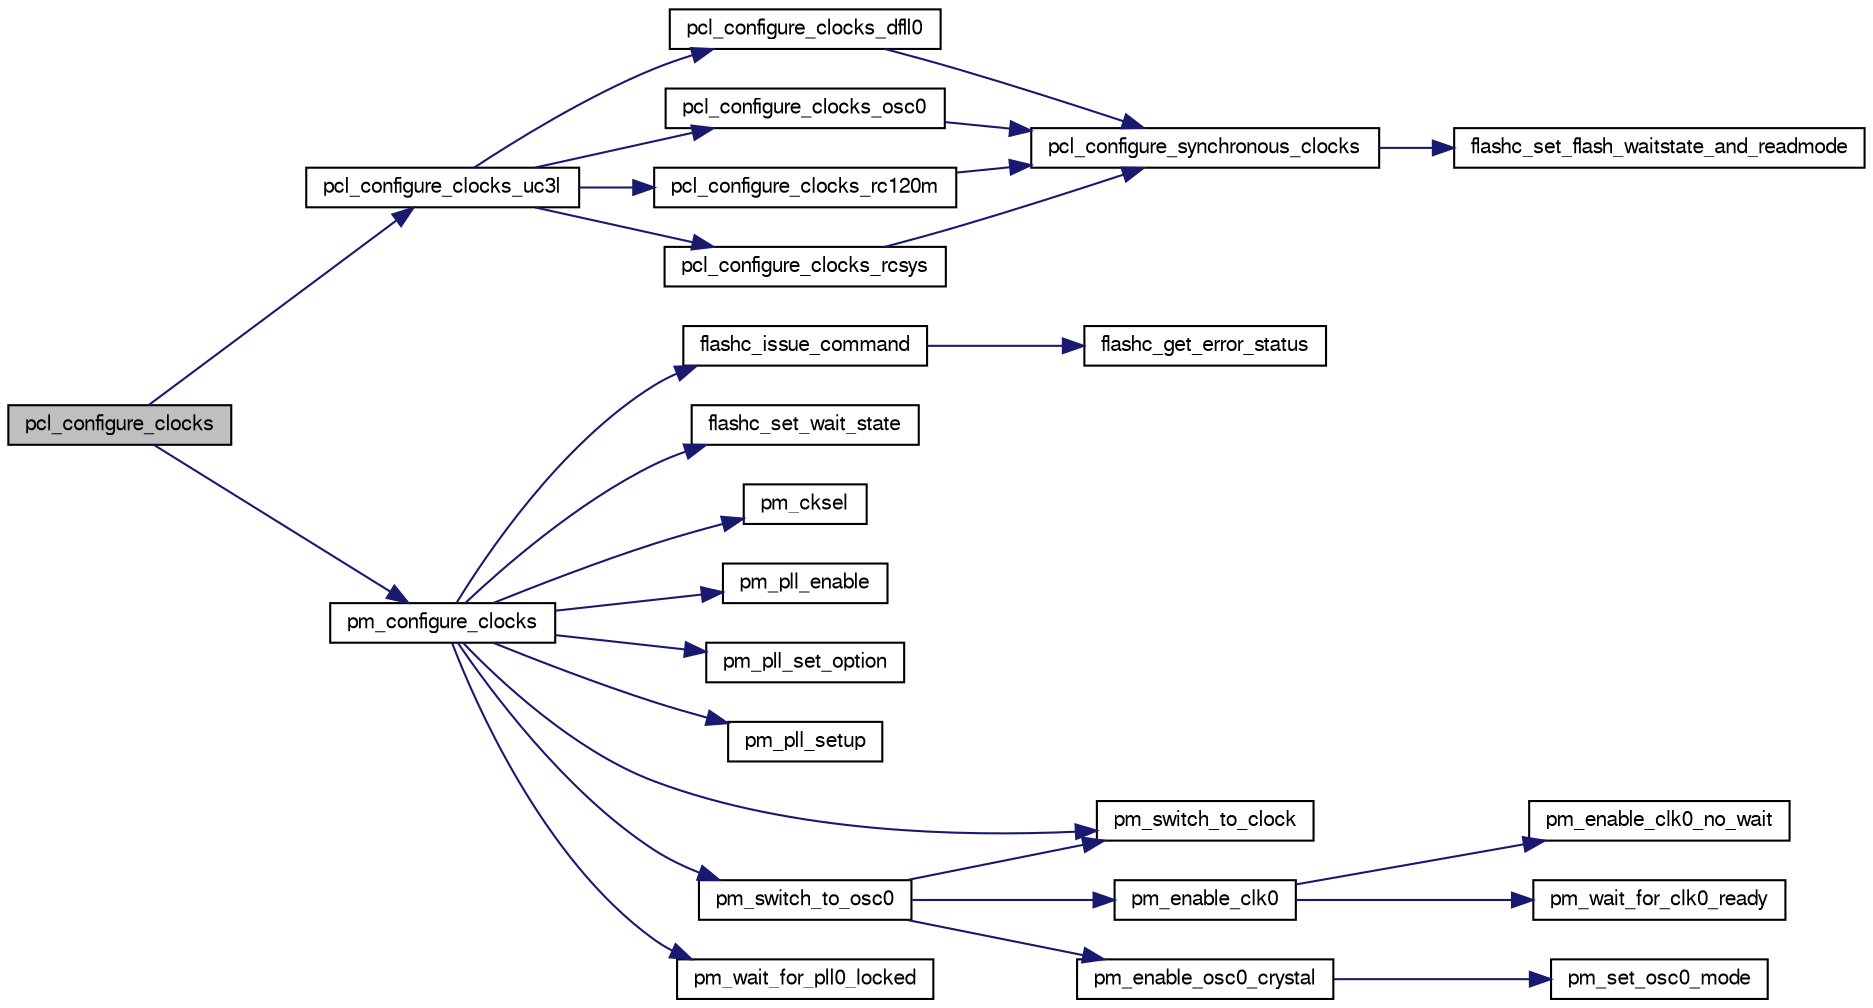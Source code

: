 digraph G
{
  edge [fontname="FreeSans",fontsize="10",labelfontname="FreeSans",labelfontsize="10"];
  node [fontname="FreeSans",fontsize="10",shape=record];
  rankdir=LR;
  Node1 [label="pcl_configure_clocks",height=0.2,width=0.4,color="black", fillcolor="grey75", style="filled" fontcolor="black"];
  Node1 -> Node2 [color="midnightblue",fontsize="10",style="solid",fontname="FreeSans"];
  Node2 [label="pcl_configure_clocks_uc3l",height=0.2,width=0.4,color="black", fillcolor="white", style="filled",URL="$power__clocks__lib_8c.html#a45086dd1cdcb50840fd4058daaee915d"];
  Node2 -> Node3 [color="midnightblue",fontsize="10",style="solid",fontname="FreeSans"];
  Node3 [label="pcl_configure_clocks_dfll0",height=0.2,width=0.4,color="black", fillcolor="white", style="filled",URL="$group__group__avr32__drivers__pm__power__clocks__lib.html#ga8528af6e455a48f6d7b134bbd51d5840",tooltip="Automatically configure the CPU, PBA, PBB, and HSB clocks using the DFLL0 as main source clock..."];
  Node3 -> Node4 [color="midnightblue",fontsize="10",style="solid",fontname="FreeSans"];
  Node4 [label="pcl_configure_synchronous_clocks",height=0.2,width=0.4,color="black", fillcolor="white", style="filled",URL="$power__clocks__lib_8c.html#a92e75eae7678315865429a64f7562644",tooltip="Device-specific implementation."];
  Node4 -> Node5 [color="midnightblue",fontsize="10",style="solid",fontname="FreeSans"];
  Node5 [label="flashc_set_flash_waitstate_and_readmode",height=0.2,width=0.4,color="black", fillcolor="white", style="filled",URL="$group__group__avr32__drivers__flashc.html#gaa943e0ec113449ecf316740b45426880",tooltip="Depednding to the CPU frequency, set the wait states of flash read accesses and enable or disable the..."];
  Node2 -> Node6 [color="midnightblue",fontsize="10",style="solid",fontname="FreeSans"];
  Node6 [label="pcl_configure_clocks_osc0",height=0.2,width=0.4,color="black", fillcolor="white", style="filled",URL="$group__group__avr32__drivers__pm__power__clocks__lib.html#ga4ff3149ebc8bf3064e77dc4b158aafad",tooltip="Automatically configure the CPU, PBA, PBB, and HSB clocks using the OSC0 osc as main source clock..."];
  Node6 -> Node4 [color="midnightblue",fontsize="10",style="solid",fontname="FreeSans"];
  Node2 -> Node7 [color="midnightblue",fontsize="10",style="solid",fontname="FreeSans"];
  Node7 [label="pcl_configure_clocks_rc120m",height=0.2,width=0.4,color="black", fillcolor="white", style="filled",URL="$group__group__avr32__drivers__pm__power__clocks__lib.html#ga73982b53f03832280909af1b437220ba",tooltip="Automatically configure the CPU, PBA, PBB, and HSB clocks using the RC120M osc as main source clock..."];
  Node7 -> Node4 [color="midnightblue",fontsize="10",style="solid",fontname="FreeSans"];
  Node2 -> Node8 [color="midnightblue",fontsize="10",style="solid",fontname="FreeSans"];
  Node8 [label="pcl_configure_clocks_rcsys",height=0.2,width=0.4,color="black", fillcolor="white", style="filled",URL="$group__group__avr32__drivers__pm__power__clocks__lib.html#ga37e123796912716a80c10045f483e618",tooltip="Automatically configure the CPU, PBA, PBB, and HSB clocks using the RCSYS osc as main source clock..."];
  Node8 -> Node4 [color="midnightblue",fontsize="10",style="solid",fontname="FreeSans"];
  Node1 -> Node9 [color="midnightblue",fontsize="10",style="solid",fontname="FreeSans"];
  Node9 [label="pm_configure_clocks",height=0.2,width=0.4,color="black", fillcolor="white", style="filled",URL="$group__group__avr32__drivers__pm.html#gaaab244f99b80cf0f86fe8ac945378fd2",tooltip="Automatically configure the CPU, PBA, PBB, and HSB clocks according to the user wishes."];
  Node9 -> Node10 [color="midnightblue",fontsize="10",style="solid",fontname="FreeSans"];
  Node10 [label="flashc_issue_command",height=0.2,width=0.4,color="black", fillcolor="white", style="filled",URL="$group__group__avr32__drivers__flashc.html#ga8045c427c32cf3617e861067d76c9c11",tooltip="Issues a FLASHC command."];
  Node10 -> Node11 [color="midnightblue",fontsize="10",style="solid",fontname="FreeSans"];
  Node11 [label="flashc_get_error_status",height=0.2,width=0.4,color="black", fillcolor="white", style="filled",URL="$group__group__avr32__drivers__flashc.html#gae7d38c60001d5d8d00363a6cb07f89f0",tooltip="Gets the error status of the FLASHC."];
  Node9 -> Node12 [color="midnightblue",fontsize="10",style="solid",fontname="FreeSans"];
  Node12 [label="flashc_set_wait_state",height=0.2,width=0.4,color="black", fillcolor="white", style="filled",URL="$pm__conf__clocks_8c.html#a2835c7ef58f410290ad530d34d7e8133"];
  Node9 -> Node13 [color="midnightblue",fontsize="10",style="solid",fontname="FreeSans"];
  Node13 [label="pm_cksel",height=0.2,width=0.4,color="black", fillcolor="white", style="filled",URL="$group__group__avr32__drivers__pm.html#ga8228de41932fd29324b2d9dc95d45b7c",tooltip="This function will select all the power manager clocks."];
  Node9 -> Node14 [color="midnightblue",fontsize="10",style="solid",fontname="FreeSans"];
  Node14 [label="pm_pll_enable",height=0.2,width=0.4,color="black", fillcolor="white", style="filled",URL="$group__group__avr32__drivers__pm.html#ga8a475c167a147ef710e63eb7074febc5",tooltip="This function will enable a PLL."];
  Node9 -> Node15 [color="midnightblue",fontsize="10",style="solid",fontname="FreeSans"];
  Node15 [label="pm_pll_set_option",height=0.2,width=0.4,color="black", fillcolor="white", style="filled",URL="$group__group__avr32__drivers__pm.html#gae3c68fa61aae34b1b4e064f2efd19ab8",tooltip="This function will set a PLL option."];
  Node9 -> Node16 [color="midnightblue",fontsize="10",style="solid",fontname="FreeSans"];
  Node16 [label="pm_pll_setup",height=0.2,width=0.4,color="black", fillcolor="white", style="filled",URL="$group__group__avr32__drivers__pm.html#ga356dd97babbdf250ea51ccaa84992cf9",tooltip="This function will setup a PLL."];
  Node9 -> Node17 [color="midnightblue",fontsize="10",style="solid",fontname="FreeSans"];
  Node17 [label="pm_switch_to_clock",height=0.2,width=0.4,color="black", fillcolor="white", style="filled",URL="$group__group__avr32__drivers__pm.html#gaff34f78cd2e886452e22b0dd81f80fee",tooltip="This function will switch the power manager main clock."];
  Node9 -> Node18 [color="midnightblue",fontsize="10",style="solid",fontname="FreeSans"];
  Node18 [label="pm_switch_to_osc0",height=0.2,width=0.4,color="black", fillcolor="white", style="filled",URL="$group__group__avr32__drivers__pm.html#ga3248d4f14f43849e01bca054da9fdb1e",tooltip="Switch main clock to clock Osc0 (crystal mode)"];
  Node18 -> Node19 [color="midnightblue",fontsize="10",style="solid",fontname="FreeSans"];
  Node19 [label="pm_enable_clk0",height=0.2,width=0.4,color="black", fillcolor="white", style="filled",URL="$group__group__avr32__drivers__pm.html#ga5025d406938e948be1a321bb0a3de34e",tooltip="This function will enable the oscillator 0 to be used with a startup time."];
  Node19 -> Node20 [color="midnightblue",fontsize="10",style="solid",fontname="FreeSans"];
  Node20 [label="pm_enable_clk0_no_wait",height=0.2,width=0.4,color="black", fillcolor="white", style="filled",URL="$group__group__avr32__drivers__pm.html#gab50c60c1a2fcafcbdbc395737bce49ae",tooltip="This function will enable the oscillator 0 to be used with no startup time."];
  Node19 -> Node21 [color="midnightblue",fontsize="10",style="solid",fontname="FreeSans"];
  Node21 [label="pm_wait_for_clk0_ready",height=0.2,width=0.4,color="black", fillcolor="white", style="filled",URL="$group__group__avr32__drivers__pm.html#ga8d73b00aa88012b6230f2929b4b62c20",tooltip="This function will wait until the Osc0 clock is ready."];
  Node18 -> Node22 [color="midnightblue",fontsize="10",style="solid",fontname="FreeSans"];
  Node22 [label="pm_enable_osc0_crystal",height=0.2,width=0.4,color="black", fillcolor="white", style="filled",URL="$group__group__avr32__drivers__pm.html#ga154f6db98bf919e5065c47a9454ea31b",tooltip="This function will enable the crystal mode of the oscillator 0."];
  Node22 -> Node23 [color="midnightblue",fontsize="10",style="solid",fontname="FreeSans"];
  Node23 [label="pm_set_osc0_mode",height=0.2,width=0.4,color="black", fillcolor="white", style="filled",URL="$pm_8c.html#ab5723ec18af7e56f910651b0d879dfb8",tooltip="Sets the mode of the oscillator 0."];
  Node18 -> Node17 [color="midnightblue",fontsize="10",style="solid",fontname="FreeSans"];
  Node9 -> Node24 [color="midnightblue",fontsize="10",style="solid",fontname="FreeSans"];
  Node24 [label="pm_wait_for_pll0_locked",height=0.2,width=0.4,color="black", fillcolor="white", style="filled",URL="$group__group__avr32__drivers__pm.html#ga5cd1af7daf6f927465ce522b29265225",tooltip="This function will wait for PLL0 locked."];
}
